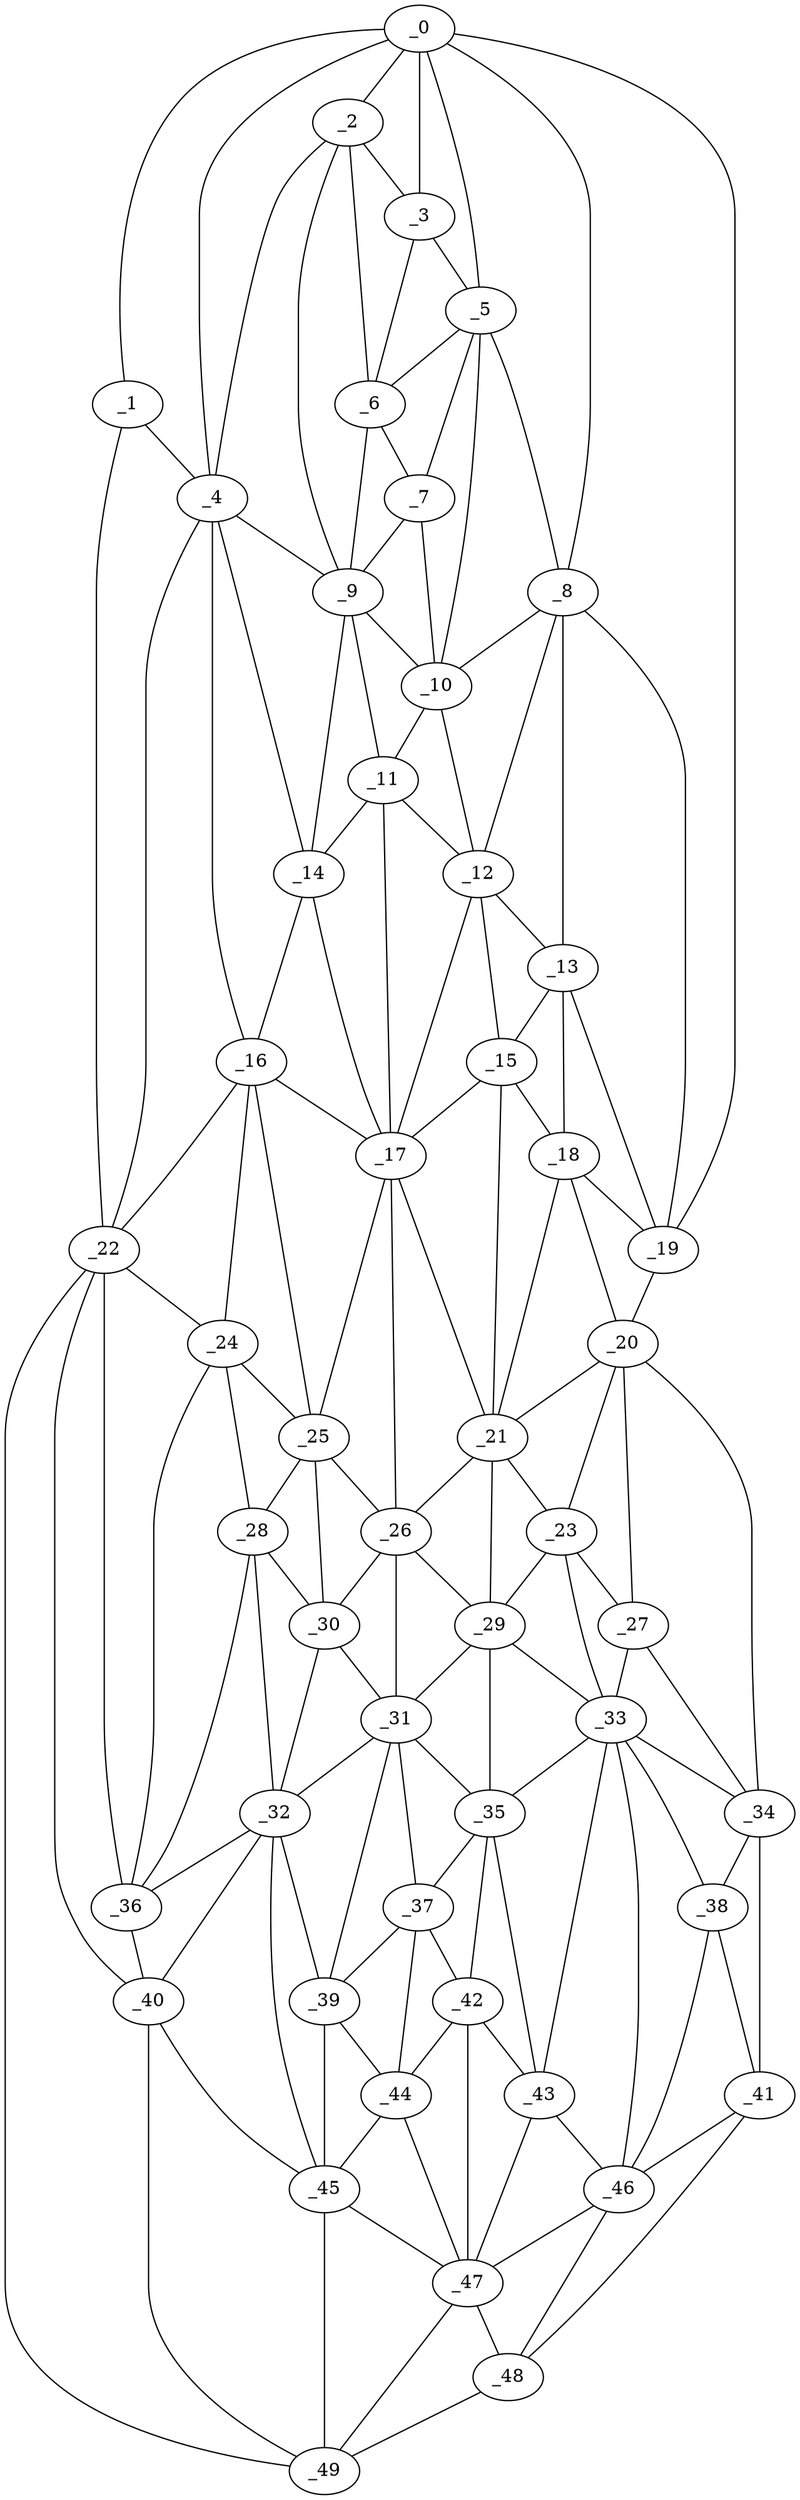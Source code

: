 graph "obj54__300.gxl" {
	_0	 [x=6,
		y=43];
	_1	 [x=8,
		y=108];
	_0 -- _1	 [valence=1];
	_2	 [x=15,
		y=65];
	_0 -- _2	 [valence=2];
	_3	 [x=16,
		y=57];
	_0 -- _3	 [valence=2];
	_4	 [x=16,
		y=82];
	_0 -- _4	 [valence=1];
	_5	 [x=19,
		y=49];
	_0 -- _5	 [valence=2];
	_8	 [x=29,
		y=35];
	_0 -- _8	 [valence=2];
	_19	 [x=58,
		y=17];
	_0 -- _19	 [valence=1];
	_1 -- _4	 [valence=2];
	_22	 [x=67,
		y=119];
	_1 -- _22	 [valence=1];
	_2 -- _3	 [valence=1];
	_2 -- _4	 [valence=2];
	_6	 [x=25,
		y=55];
	_2 -- _6	 [valence=2];
	_9	 [x=33,
		y=61];
	_2 -- _9	 [valence=2];
	_3 -- _5	 [valence=1];
	_3 -- _6	 [valence=2];
	_4 -- _9	 [valence=2];
	_14	 [x=48,
		y=64];
	_4 -- _14	 [valence=2];
	_16	 [x=55,
		y=66];
	_4 -- _16	 [valence=1];
	_4 -- _22	 [valence=1];
	_5 -- _6	 [valence=2];
	_7	 [x=28,
		y=55];
	_5 -- _7	 [valence=2];
	_5 -- _8	 [valence=1];
	_10	 [x=34,
		y=51];
	_5 -- _10	 [valence=2];
	_6 -- _7	 [valence=2];
	_6 -- _9	 [valence=1];
	_7 -- _9	 [valence=2];
	_7 -- _10	 [valence=2];
	_8 -- _10	 [valence=2];
	_12	 [x=43,
		y=42];
	_8 -- _12	 [valence=2];
	_13	 [x=47,
		y=30];
	_8 -- _13	 [valence=2];
	_8 -- _19	 [valence=1];
	_9 -- _10	 [valence=2];
	_11	 [x=42,
		y=61];
	_9 -- _11	 [valence=2];
	_9 -- _14	 [valence=2];
	_10 -- _11	 [valence=2];
	_10 -- _12	 [valence=2];
	_11 -- _12	 [valence=2];
	_11 -- _14	 [valence=1];
	_17	 [x=56,
		y=56];
	_11 -- _17	 [valence=2];
	_12 -- _13	 [valence=2];
	_15	 [x=53,
		y=36];
	_12 -- _15	 [valence=2];
	_12 -- _17	 [valence=2];
	_13 -- _15	 [valence=2];
	_18	 [x=57,
		y=25];
	_13 -- _18	 [valence=1];
	_13 -- _19	 [valence=2];
	_14 -- _16	 [valence=2];
	_14 -- _17	 [valence=2];
	_15 -- _17	 [valence=2];
	_15 -- _18	 [valence=2];
	_21	 [x=67,
		y=29];
	_15 -- _21	 [valence=1];
	_16 -- _17	 [valence=1];
	_16 -- _22	 [valence=2];
	_24	 [x=76,
		y=83];
	_16 -- _24	 [valence=2];
	_25	 [x=79,
		y=66];
	_16 -- _25	 [valence=2];
	_17 -- _21	 [valence=2];
	_17 -- _25	 [valence=2];
	_26	 [x=80,
		y=57];
	_17 -- _26	 [valence=1];
	_18 -- _19	 [valence=2];
	_20	 [x=65,
		y=15];
	_18 -- _20	 [valence=2];
	_18 -- _21	 [valence=2];
	_19 -- _20	 [valence=1];
	_20 -- _21	 [valence=1];
	_23	 [x=74,
		y=24];
	_20 -- _23	 [valence=2];
	_27	 [x=82,
		y=20];
	_20 -- _27	 [valence=1];
	_34	 [x=96,
		y=14];
	_20 -- _34	 [valence=1];
	_21 -- _23	 [valence=1];
	_21 -- _26	 [valence=2];
	_29	 [x=86,
		y=46];
	_21 -- _29	 [valence=2];
	_22 -- _24	 [valence=2];
	_36	 [x=98,
		y=94];
	_22 -- _36	 [valence=1];
	_40	 [x=107,
		y=91];
	_22 -- _40	 [valence=2];
	_49	 [x=122,
		y=83];
	_22 -- _49	 [valence=1];
	_23 -- _27	 [valence=2];
	_23 -- _29	 [valence=2];
	_33	 [x=95,
		y=31];
	_23 -- _33	 [valence=2];
	_24 -- _25	 [valence=2];
	_28	 [x=83,
		y=78];
	_24 -- _28	 [valence=1];
	_24 -- _36	 [valence=2];
	_25 -- _26	 [valence=1];
	_25 -- _28	 [valence=1];
	_30	 [x=86,
		y=65];
	_25 -- _30	 [valence=2];
	_26 -- _29	 [valence=1];
	_26 -- _30	 [valence=2];
	_31	 [x=93,
		y=57];
	_26 -- _31	 [valence=1];
	_27 -- _33	 [valence=2];
	_27 -- _34	 [valence=1];
	_28 -- _30	 [valence=2];
	_32	 [x=93,
		y=71];
	_28 -- _32	 [valence=2];
	_28 -- _36	 [valence=1];
	_29 -- _31	 [valence=2];
	_29 -- _33	 [valence=2];
	_35	 [x=97,
		y=45];
	_29 -- _35	 [valence=1];
	_30 -- _31	 [valence=2];
	_30 -- _32	 [valence=1];
	_31 -- _32	 [valence=2];
	_31 -- _35	 [valence=1];
	_37	 [x=100,
		y=50];
	_31 -- _37	 [valence=2];
	_39	 [x=104,
		y=64];
	_31 -- _39	 [valence=1];
	_32 -- _36	 [valence=2];
	_32 -- _39	 [valence=2];
	_32 -- _40	 [valence=2];
	_45	 [x=111,
		y=75];
	_32 -- _45	 [valence=2];
	_33 -- _34	 [valence=1];
	_33 -- _35	 [valence=2];
	_38	 [x=103,
		y=25];
	_33 -- _38	 [valence=2];
	_43	 [x=111,
		y=41];
	_33 -- _43	 [valence=2];
	_46	 [x=113,
		y=35];
	_33 -- _46	 [valence=1];
	_34 -- _38	 [valence=2];
	_41	 [x=110,
		y=16];
	_34 -- _41	 [valence=1];
	_35 -- _37	 [valence=2];
	_42	 [x=110,
		y=47];
	_35 -- _42	 [valence=2];
	_35 -- _43	 [valence=2];
	_36 -- _40	 [valence=1];
	_37 -- _39	 [valence=2];
	_37 -- _42	 [valence=1];
	_44	 [x=111,
		y=60];
	_37 -- _44	 [valence=2];
	_38 -- _41	 [valence=2];
	_38 -- _46	 [valence=2];
	_39 -- _44	 [valence=2];
	_39 -- _45	 [valence=2];
	_40 -- _45	 [valence=2];
	_40 -- _49	 [valence=2];
	_41 -- _46	 [valence=1];
	_48	 [x=122,
		y=18];
	_41 -- _48	 [valence=1];
	_42 -- _43	 [valence=1];
	_42 -- _44	 [valence=1];
	_47	 [x=117,
		y=55];
	_42 -- _47	 [valence=2];
	_43 -- _46	 [valence=1];
	_43 -- _47	 [valence=1];
	_44 -- _45	 [valence=2];
	_44 -- _47	 [valence=2];
	_45 -- _47	 [valence=2];
	_45 -- _49	 [valence=2];
	_46 -- _47	 [valence=2];
	_46 -- _48	 [valence=1];
	_47 -- _48	 [valence=2];
	_47 -- _49	 [valence=2];
	_48 -- _49	 [valence=1];
}
